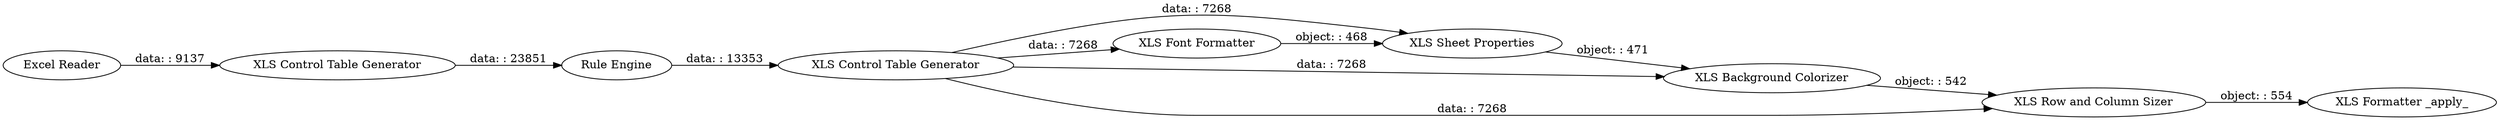 digraph {
	"7611614345906641474_16" [label="Excel Reader"]
	"7611614345906641474_2" [label="XLS Control Table Generator"]
	"7611614345906641474_12" [label="XLS Background Colorizer"]
	"7611614345906641474_8" [label="XLS Sheet Properties"]
	"7611614345906641474_15" [label="XLS Row and Column Sizer"]
	"7611614345906641474_9" [label="XLS Font Formatter"]
	"7611614345906641474_3" [label="Rule Engine"]
	"7611614345906641474_4" [label="XLS Control Table Generator"]
	"7611614345906641474_14" [label="XLS Formatter _apply_"]
	"7611614345906641474_12" -> "7611614345906641474_15" [label="object: : 542"]
	"7611614345906641474_4" -> "7611614345906641474_9" [label="data: : 7268"]
	"7611614345906641474_3" -> "7611614345906641474_4" [label="data: : 13353"]
	"7611614345906641474_9" -> "7611614345906641474_8" [label="object: : 468"]
	"7611614345906641474_4" -> "7611614345906641474_12" [label="data: : 7268"]
	"7611614345906641474_8" -> "7611614345906641474_12" [label="object: : 471"]
	"7611614345906641474_2" -> "7611614345906641474_3" [label="data: : 23851"]
	"7611614345906641474_16" -> "7611614345906641474_2" [label="data: : 9137"]
	"7611614345906641474_4" -> "7611614345906641474_15" [label="data: : 7268"]
	"7611614345906641474_15" -> "7611614345906641474_14" [label="object: : 554"]
	"7611614345906641474_4" -> "7611614345906641474_8" [label="data: : 7268"]
	rankdir=LR
}
